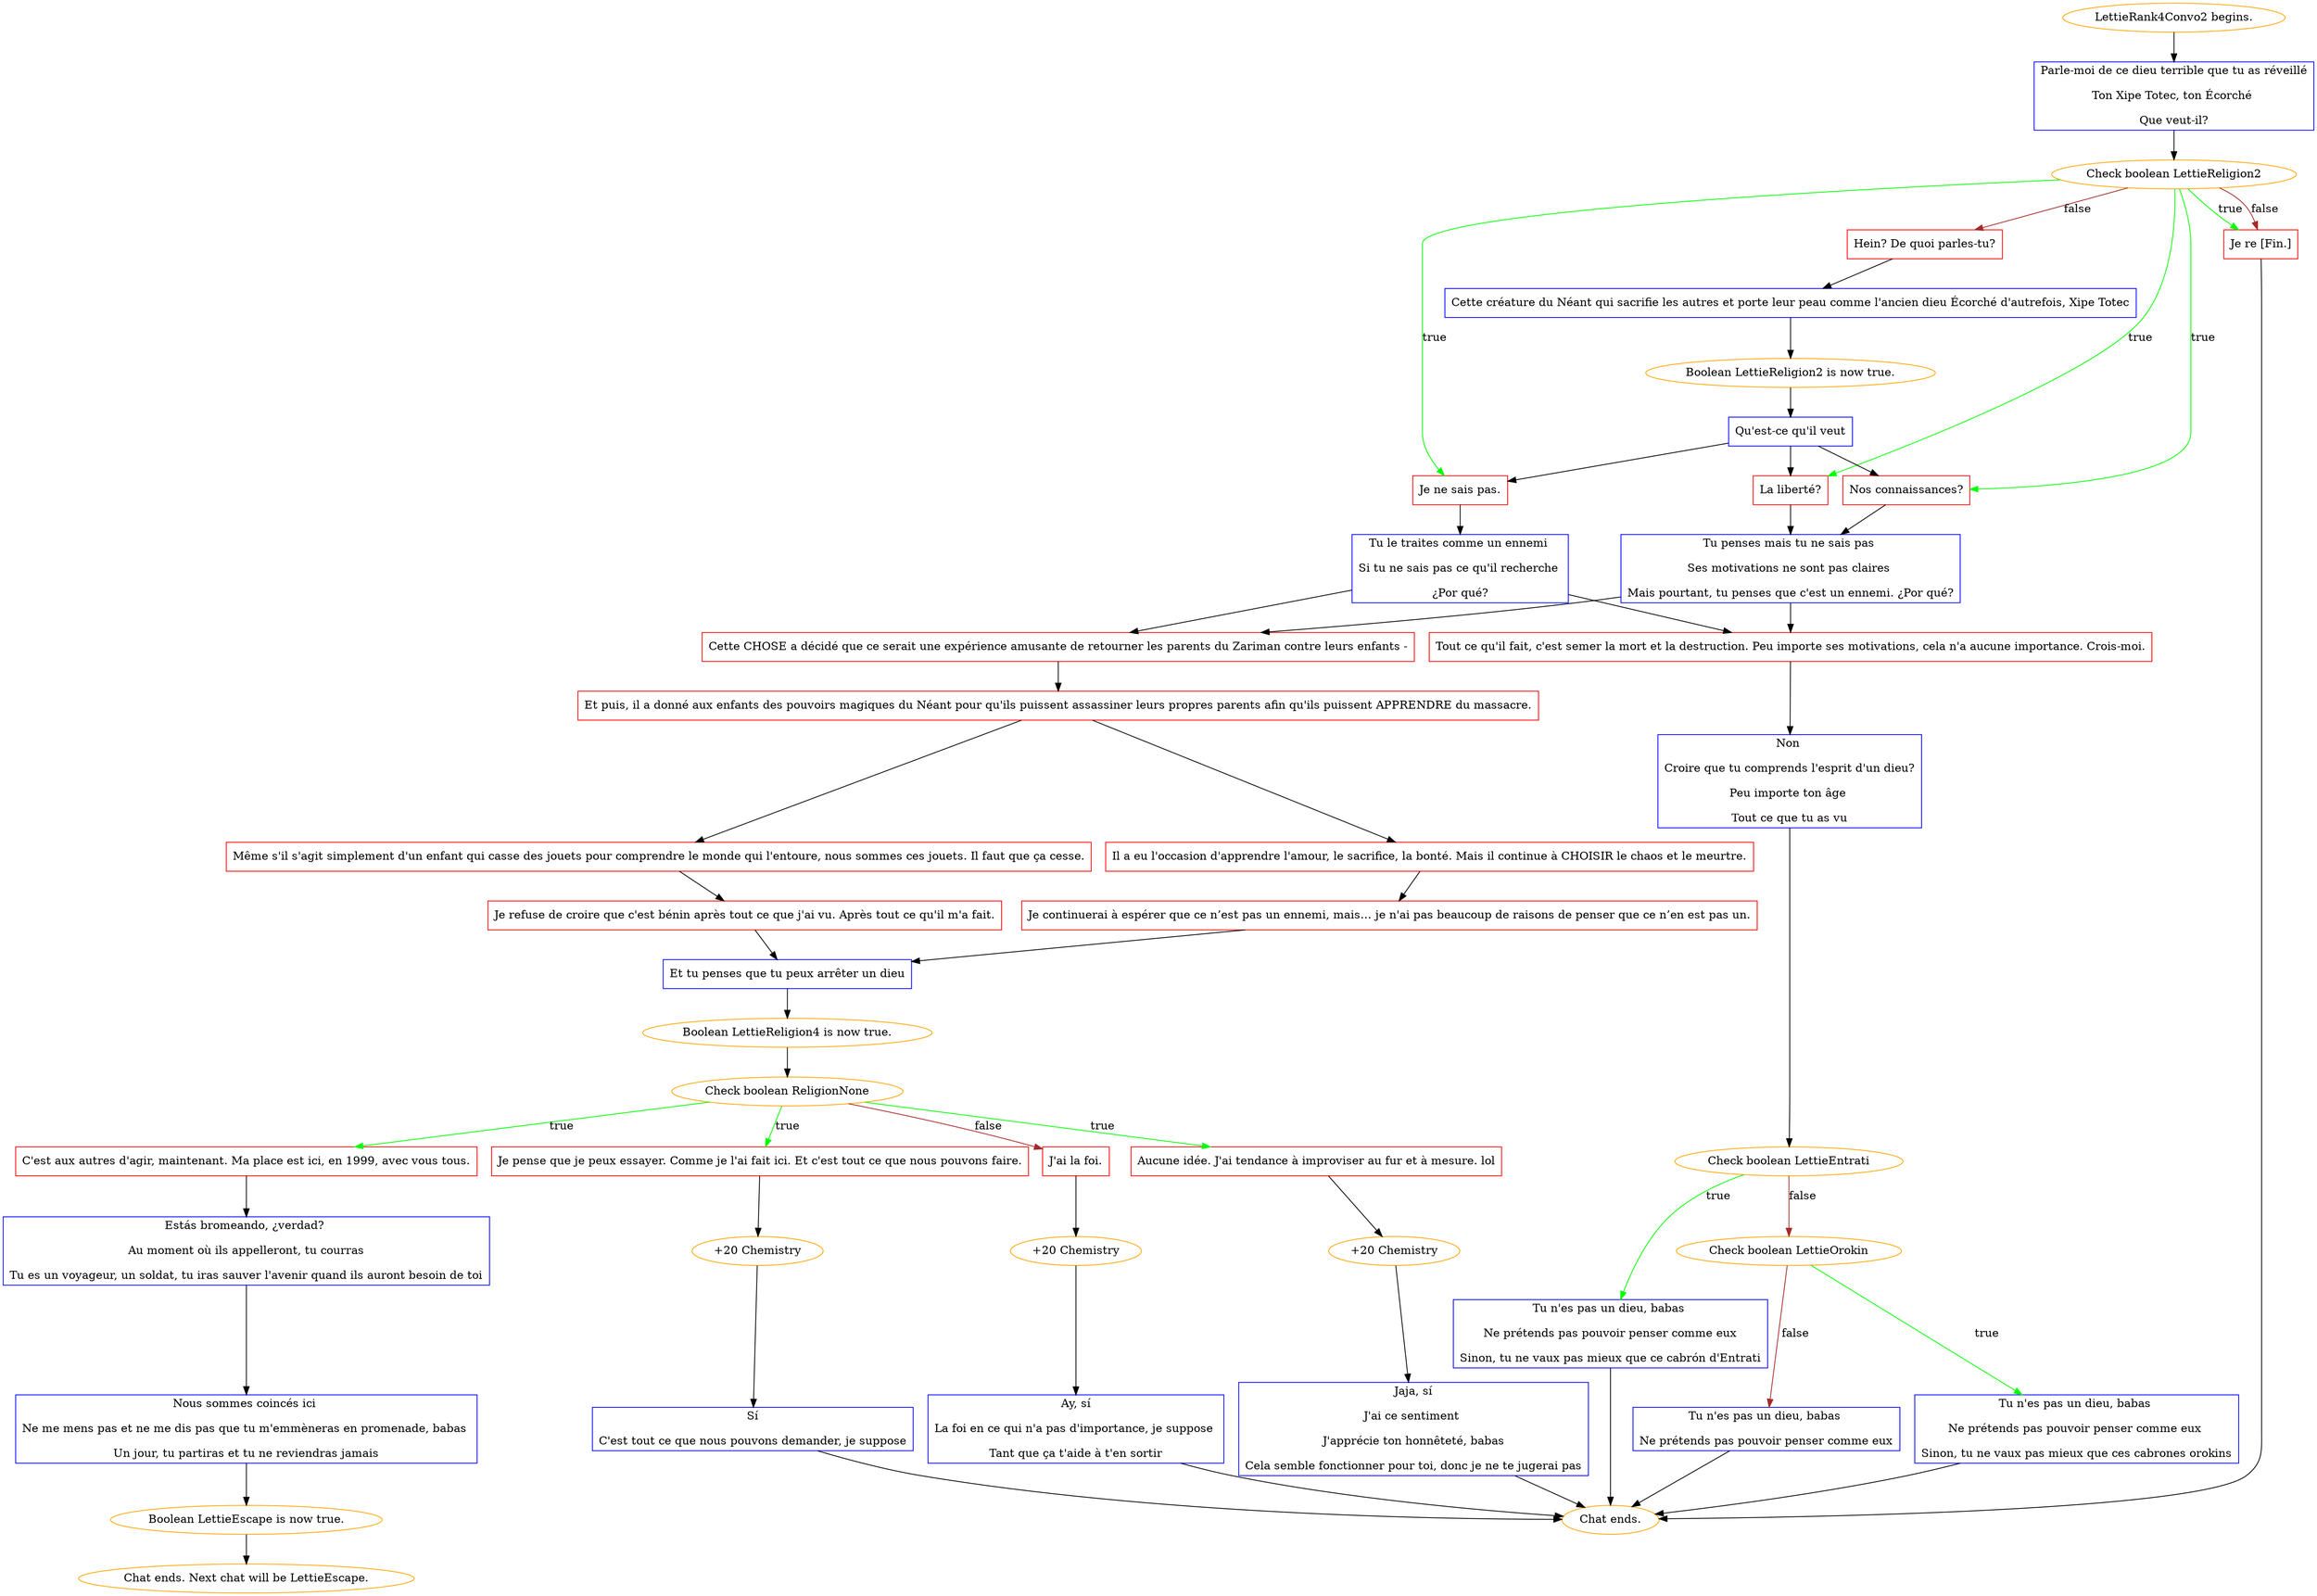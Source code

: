 digraph {
	"LettieRank4Convo2 begins." [color=orange];
		"LettieRank4Convo2 begins." -> j1417623902;
	j1417623902 [label="Parle-moi de ce dieu terrible que tu as réveillé
Ton Xipe Totec, ton Écorché 
Que veut-il?",shape=box,color=blue];
		j1417623902 -> j1356677054;
	j1356677054 [label="Check boolean LettieReligion2",color=orange];
		j1356677054 -> j1589859565 [label=true,color=green];
		j1356677054 -> j4226008314 [label=true,color=green];
		j1356677054 -> j368000950 [label=true,color=green];
		j1356677054 -> j556673085 [label=true,color=green];
		j1356677054 -> j3978489368 [label=false,color=brown];
		j1356677054 -> j556673085 [label=false,color=brown];
	j1589859565 [label="La liberté?",shape=box,color=red];
		j1589859565 -> j3503818105;
	j4226008314 [label="Nos connaissances?",shape=box,color=red];
		j4226008314 -> j3503818105;
	j368000950 [label="Je ne sais pas.",shape=box,color=red];
		j368000950 -> j324490526;
	j556673085 [label="Je re [Fin.]",shape=box,color=red];
		j556673085 -> "Chat ends.";
	j3978489368 [label="Hein? De quoi parles-tu?",shape=box,color=red];
		j3978489368 -> j4052955210;
	j3503818105 [label="Tu penses mais tu ne sais pas 
Ses motivations ne sont pas claires 
Mais pourtant, tu penses que c'est un ennemi. ¿Por qué?",shape=box,color=blue];
		j3503818105 -> j3041216782;
		j3503818105 -> j2908157614;
	j324490526 [label="Tu le traites comme un ennemi 
Si tu ne sais pas ce qu'il recherche 
¿Por qué?",shape=box,color=blue];
		j324490526 -> j3041216782;
		j324490526 -> j2908157614;
	"Chat ends." [color=orange];
	j4052955210 [label="Cette créature du Néant qui sacrifie les autres et porte leur peau comme l'ancien dieu Écorché d'autrefois, Xipe Totec",shape=box,color=blue];
		j4052955210 -> j937147607;
	j3041216782 [label="Cette CHOSE a décidé que ce serait une expérience amusante de retourner les parents du Zariman contre leurs enfants -",shape=box,color=red];
		j3041216782 -> j682104972;
	j2908157614 [label="Tout ce qu'il fait, c'est semer la mort et la destruction. Peu importe ses motivations, cela n'a aucune importance. Crois-moi.",shape=box,color=red];
		j2908157614 -> j1514006335;
	j937147607 [label="Boolean LettieReligion2 is now true.",color=orange];
		j937147607 -> j78021915;
	j682104972 [label="Et puis, il a donné aux enfants des pouvoirs magiques du Néant pour qu'ils puissent assassiner leurs propres parents afin qu'ils puissent APPRENDRE du massacre.",shape=box,color=red];
		j682104972 -> j2536863120;
		j682104972 -> j3439822046;
	j1514006335 [label="Non 
Croire que tu comprends l'esprit d'un dieu?
Peu importe ton âge 
Tout ce que tu as vu",shape=box,color=blue];
		j1514006335 -> j2154935428;
	j78021915 [label="Qu'est-ce qu'il veut",shape=box,color=blue];
		j78021915 -> j1589859565;
		j78021915 -> j4226008314;
		j78021915 -> j368000950;
	j2536863120 [label="Il a eu l'occasion d'apprendre l'amour, le sacrifice, la bonté. Mais il continue à CHOISIR le chaos et le meurtre.",shape=box,color=red];
		j2536863120 -> j223197299;
	j3439822046 [label="Même s'il s'agit simplement d'un enfant qui casse des jouets pour comprendre le monde qui l'entoure, nous sommes ces jouets. Il faut que ça cesse.",shape=box,color=red];
		j3439822046 -> j1472280673;
	j2154935428 [label="Check boolean LettieEntrati",color=orange];
		j2154935428 -> j3406121773 [label=true,color=green];
		j2154935428 -> j2834367091 [label=false,color=brown];
	j223197299 [label="Je continuerai à espérer que ce n’est pas un ennemi, mais… je n'ai pas beaucoup de raisons de penser que ce n’en est pas un.",shape=box,color=red];
		j223197299 -> j1510160740;
	j1472280673 [label="Je refuse de croire que c'est bénin après tout ce que j'ai vu. Après tout ce qu'il m'a fait.",shape=box,color=red];
		j1472280673 -> j1510160740;
	j3406121773 [label="Tu n'es pas un dieu, babas 
Ne prétends pas pouvoir penser comme eux
Sinon, tu ne vaux pas mieux que ce cabrón d'Entrati",shape=box,color=blue];
		j3406121773 -> "Chat ends.";
	j2834367091 [label="Check boolean LettieOrokin",color=orange];
		j2834367091 -> j1442491004 [label=true,color=green];
		j2834367091 -> j1966003180 [label=false,color=brown];
	j1510160740 [label="Et tu penses que tu peux arrêter un dieu",shape=box,color=blue];
		j1510160740 -> j1724044313;
	j1442491004 [label="Tu n'es pas un dieu, babas 
Ne prétends pas pouvoir penser comme eux 
Sinon, tu ne vaux pas mieux que ces cabrones orokins",shape=box,color=blue];
		j1442491004 -> "Chat ends.";
	j1966003180 [label="Tu n'es pas un dieu, babas 
Ne prétends pas pouvoir penser comme eux",shape=box,color=blue];
		j1966003180 -> "Chat ends.";
	j1724044313 [label="Boolean LettieReligion4 is now true.",color=orange];
		j1724044313 -> j4029075512;
	j4029075512 [label="Check boolean ReligionNone",color=orange];
		j4029075512 -> j1107740494 [label=true,color=green];
		j4029075512 -> j3310814797 [label=true,color=green];
		j4029075512 -> j3362509397 [label=true,color=green];
		j4029075512 -> j361925331 [label=false,color=brown];
	j1107740494 [label="Aucune idée. J'ai tendance à improviser au fur et à mesure. lol",shape=box,color=red];
		j1107740494 -> j1038372851;
	j3310814797 [label="Je pense que je peux essayer. Comme je l'ai fait ici. Et c'est tout ce que nous pouvons faire.",shape=box,color=red];
		j3310814797 -> j160873538;
	j3362509397 [label="C'est aux autres d'agir, maintenant. Ma place est ici, en 1999, avec vous tous.",shape=box,color=red];
		j3362509397 -> j1479370212;
	j361925331 [label="J'ai la foi.",shape=box,color=red];
		j361925331 -> j3802248725;
	j1038372851 [label="+20 Chemistry",color=orange];
		j1038372851 -> j2168363586;
	j160873538 [label="+20 Chemistry",color=orange];
		j160873538 -> j1047324744;
	j1479370212 [label="Estás bromeando, ¿verdad? 
Au moment où ils appelleront, tu courras
Tu es un voyageur, un soldat, tu iras sauver l'avenir quand ils auront besoin de toi",shape=box,color=blue];
		j1479370212 -> j2338239768;
	j3802248725 [label="+20 Chemistry",color=orange];
		j3802248725 -> j549639792;
	j2168363586 [label="Jaja, sí
J'ai ce sentiment 
J'apprécie ton honnêteté, babas
Cela semble fonctionner pour toi, donc je ne te jugerai pas",shape=box,color=blue];
		j2168363586 -> "Chat ends.";
	j1047324744 [label="Sí
C'est tout ce que nous pouvons demander, je suppose",shape=box,color=blue];
		j1047324744 -> "Chat ends.";
	j2338239768 [label="Nous sommes coincés ici 
Ne me mens pas et ne me dis pas que tu m'emmèneras en promenade, babas 
Un jour, tu partiras et tu ne reviendras jamais",shape=box,color=blue];
		j2338239768 -> j1464801759;
	j549639792 [label="Ay, sí
La foi en ce qui n'a pas d'importance, je suppose 
Tant que ça t'aide à t'en sortir",shape=box,color=blue];
		j549639792 -> "Chat ends.";
	j1464801759 [label="Boolean LettieEscape is now true.",color=orange];
		j1464801759 -> "Chat ends. Next chat will be LettieEscape.";
	"Chat ends. Next chat will be LettieEscape." [color=orange];
}